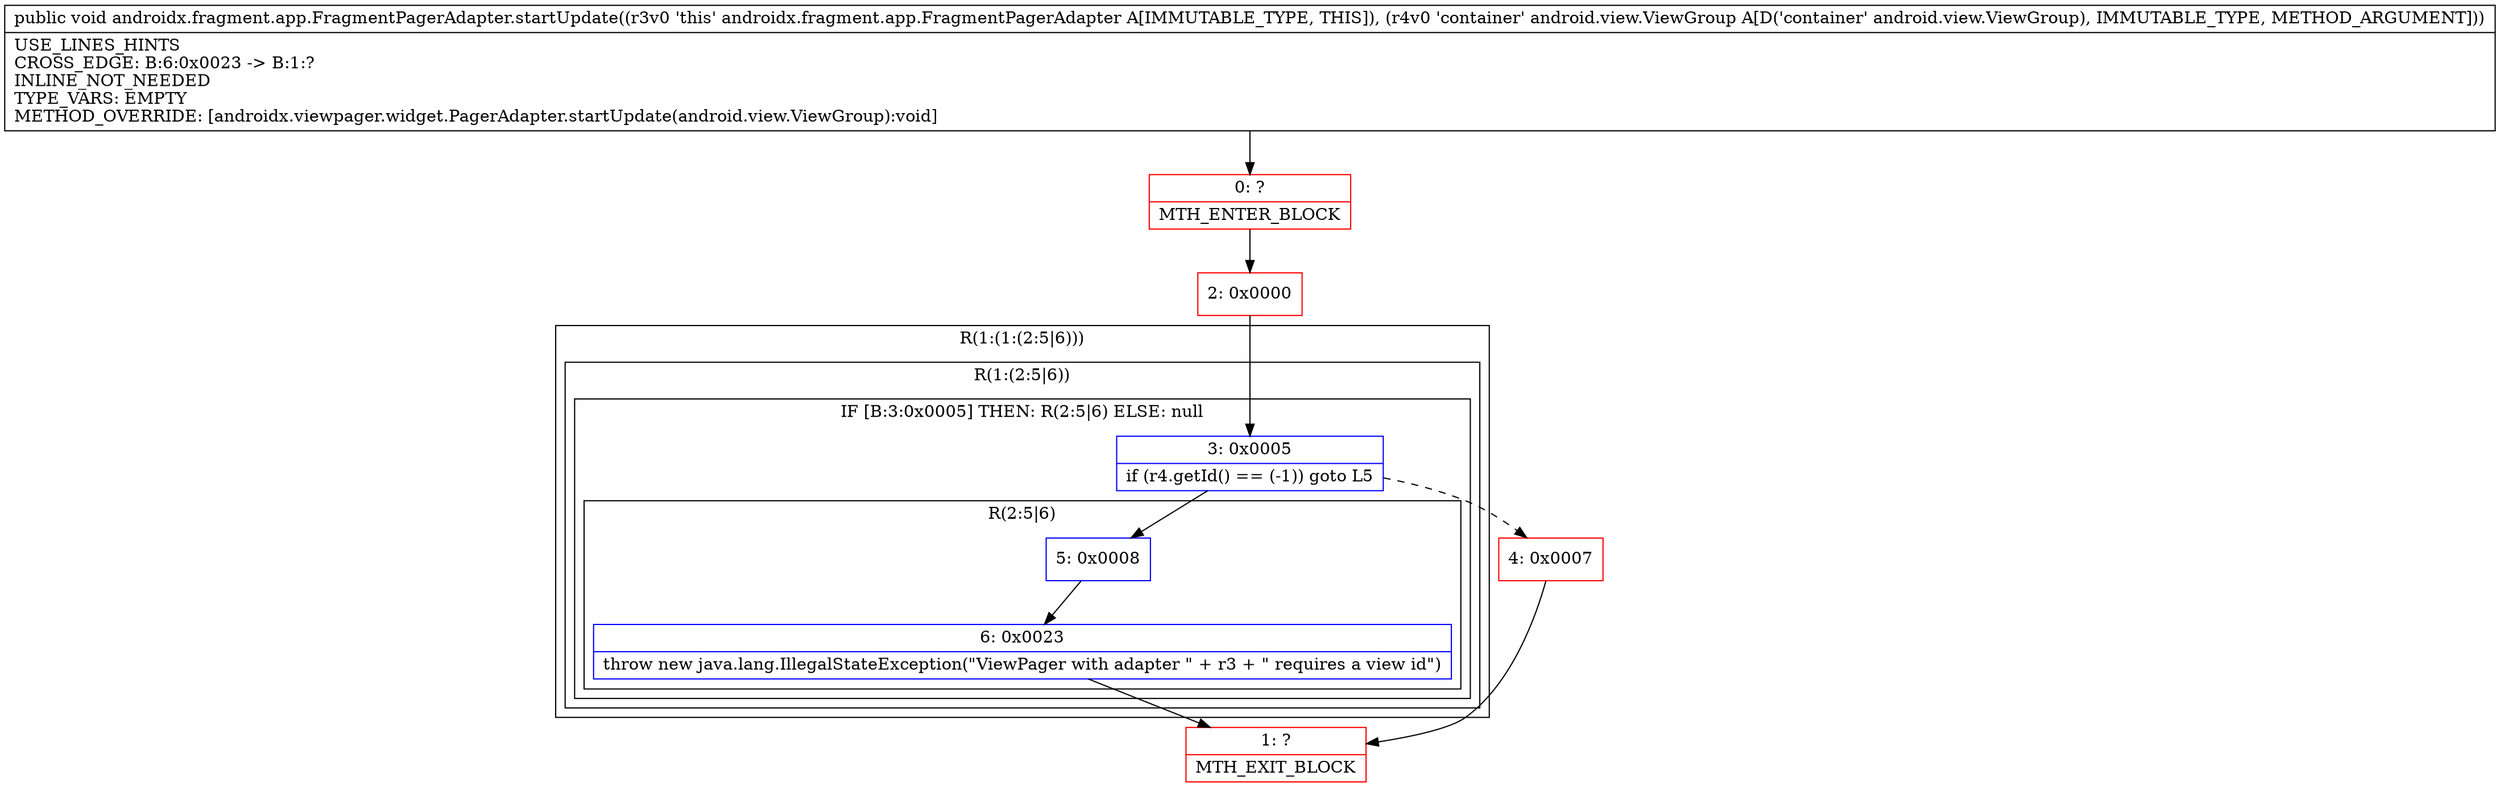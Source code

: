 digraph "CFG forandroidx.fragment.app.FragmentPagerAdapter.startUpdate(Landroid\/view\/ViewGroup;)V" {
subgraph cluster_Region_1241517743 {
label = "R(1:(1:(2:5|6)))";
node [shape=record,color=blue];
subgraph cluster_Region_1099262653 {
label = "R(1:(2:5|6))";
node [shape=record,color=blue];
subgraph cluster_IfRegion_1551801557 {
label = "IF [B:3:0x0005] THEN: R(2:5|6) ELSE: null";
node [shape=record,color=blue];
Node_3 [shape=record,label="{3\:\ 0x0005|if (r4.getId() == (\-1)) goto L5\l}"];
subgraph cluster_Region_550222424 {
label = "R(2:5|6)";
node [shape=record,color=blue];
Node_5 [shape=record,label="{5\:\ 0x0008}"];
Node_6 [shape=record,label="{6\:\ 0x0023|throw new java.lang.IllegalStateException(\"ViewPager with adapter \" + r3 + \" requires a view id\")\l}"];
}
}
}
}
Node_0 [shape=record,color=red,label="{0\:\ ?|MTH_ENTER_BLOCK\l}"];
Node_2 [shape=record,color=red,label="{2\:\ 0x0000}"];
Node_4 [shape=record,color=red,label="{4\:\ 0x0007}"];
Node_1 [shape=record,color=red,label="{1\:\ ?|MTH_EXIT_BLOCK\l}"];
MethodNode[shape=record,label="{public void androidx.fragment.app.FragmentPagerAdapter.startUpdate((r3v0 'this' androidx.fragment.app.FragmentPagerAdapter A[IMMUTABLE_TYPE, THIS]), (r4v0 'container' android.view.ViewGroup A[D('container' android.view.ViewGroup), IMMUTABLE_TYPE, METHOD_ARGUMENT]))  | USE_LINES_HINTS\lCROSS_EDGE: B:6:0x0023 \-\> B:1:?\lINLINE_NOT_NEEDED\lTYPE_VARS: EMPTY\lMETHOD_OVERRIDE: [androidx.viewpager.widget.PagerAdapter.startUpdate(android.view.ViewGroup):void]\l}"];
MethodNode -> Node_0;Node_3 -> Node_4[style=dashed];
Node_3 -> Node_5;
Node_5 -> Node_6;
Node_6 -> Node_1;
Node_0 -> Node_2;
Node_2 -> Node_3;
Node_4 -> Node_1;
}

